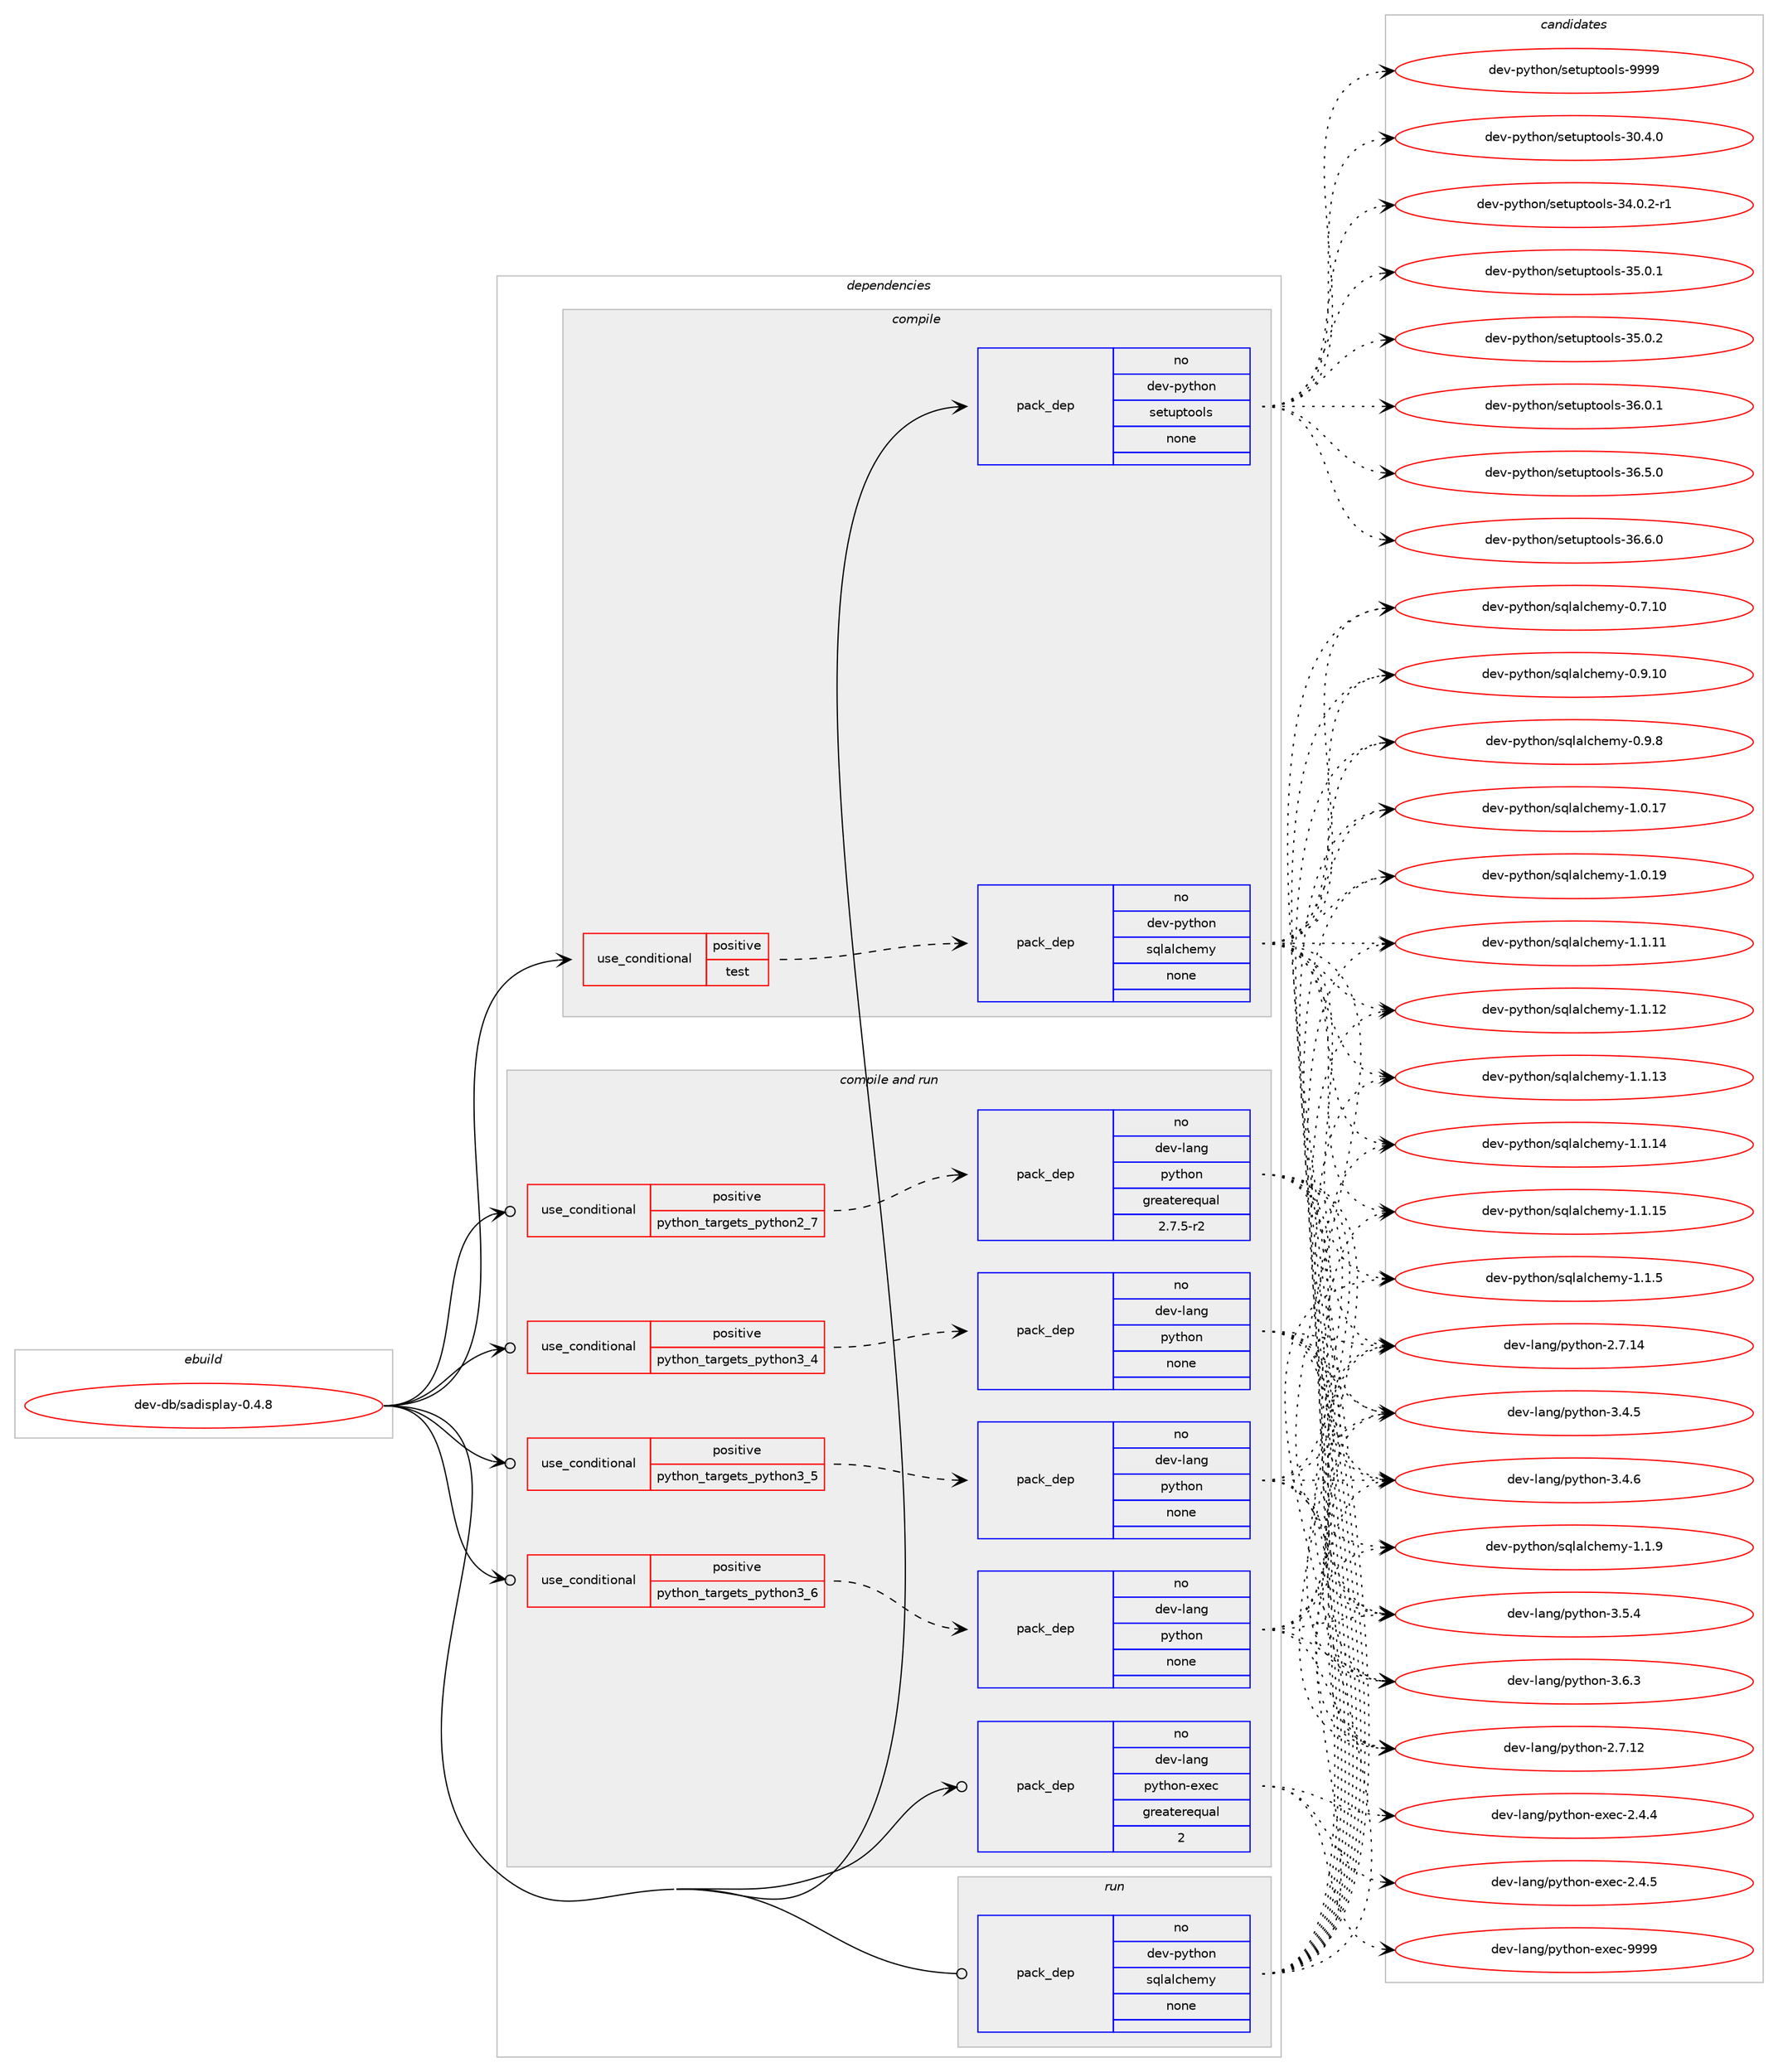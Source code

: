 digraph prolog {

# *************
# Graph options
# *************

newrank=true;
concentrate=true;
compound=true;
graph [rankdir=LR,fontname=Helvetica,fontsize=10,ranksep=1.5];#, ranksep=2.5, nodesep=0.2];
edge  [arrowhead=vee];
node  [fontname=Helvetica,fontsize=10];

# **********
# The ebuild
# **********

subgraph cluster_leftcol {
color=gray;
rank=same;
label=<<i>ebuild</i>>;
id [label="dev-db/sadisplay-0.4.8", color=red, width=4, href="../dev-db/sadisplay-0.4.8.svg"];
}

# ****************
# The dependencies
# ****************

subgraph cluster_midcol {
color=gray;
label=<<i>dependencies</i>>;
subgraph cluster_compile {
fillcolor="#eeeeee";
style=filled;
label=<<i>compile</i>>;
subgraph cond17356 {
dependency70861 [label=<<TABLE BORDER="0" CELLBORDER="1" CELLSPACING="0" CELLPADDING="4"><TR><TD ROWSPAN="3" CELLPADDING="10">use_conditional</TD></TR><TR><TD>positive</TD></TR><TR><TD>test</TD></TR></TABLE>>, shape=none, color=red];
subgraph pack51948 {
dependency70862 [label=<<TABLE BORDER="0" CELLBORDER="1" CELLSPACING="0" CELLPADDING="4" WIDTH="220"><TR><TD ROWSPAN="6" CELLPADDING="30">pack_dep</TD></TR><TR><TD WIDTH="110">no</TD></TR><TR><TD>dev-python</TD></TR><TR><TD>sqlalchemy</TD></TR><TR><TD>none</TD></TR><TR><TD></TD></TR></TABLE>>, shape=none, color=blue];
}
dependency70861:e -> dependency70862:w [weight=20,style="dashed",arrowhead="vee"];
}
id:e -> dependency70861:w [weight=20,style="solid",arrowhead="vee"];
subgraph pack51949 {
dependency70863 [label=<<TABLE BORDER="0" CELLBORDER="1" CELLSPACING="0" CELLPADDING="4" WIDTH="220"><TR><TD ROWSPAN="6" CELLPADDING="30">pack_dep</TD></TR><TR><TD WIDTH="110">no</TD></TR><TR><TD>dev-python</TD></TR><TR><TD>setuptools</TD></TR><TR><TD>none</TD></TR><TR><TD></TD></TR></TABLE>>, shape=none, color=blue];
}
id:e -> dependency70863:w [weight=20,style="solid",arrowhead="vee"];
}
subgraph cluster_compileandrun {
fillcolor="#eeeeee";
style=filled;
label=<<i>compile and run</i>>;
subgraph cond17357 {
dependency70864 [label=<<TABLE BORDER="0" CELLBORDER="1" CELLSPACING="0" CELLPADDING="4"><TR><TD ROWSPAN="3" CELLPADDING="10">use_conditional</TD></TR><TR><TD>positive</TD></TR><TR><TD>python_targets_python2_7</TD></TR></TABLE>>, shape=none, color=red];
subgraph pack51950 {
dependency70865 [label=<<TABLE BORDER="0" CELLBORDER="1" CELLSPACING="0" CELLPADDING="4" WIDTH="220"><TR><TD ROWSPAN="6" CELLPADDING="30">pack_dep</TD></TR><TR><TD WIDTH="110">no</TD></TR><TR><TD>dev-lang</TD></TR><TR><TD>python</TD></TR><TR><TD>greaterequal</TD></TR><TR><TD>2.7.5-r2</TD></TR></TABLE>>, shape=none, color=blue];
}
dependency70864:e -> dependency70865:w [weight=20,style="dashed",arrowhead="vee"];
}
id:e -> dependency70864:w [weight=20,style="solid",arrowhead="odotvee"];
subgraph cond17358 {
dependency70866 [label=<<TABLE BORDER="0" CELLBORDER="1" CELLSPACING="0" CELLPADDING="4"><TR><TD ROWSPAN="3" CELLPADDING="10">use_conditional</TD></TR><TR><TD>positive</TD></TR><TR><TD>python_targets_python3_4</TD></TR></TABLE>>, shape=none, color=red];
subgraph pack51951 {
dependency70867 [label=<<TABLE BORDER="0" CELLBORDER="1" CELLSPACING="0" CELLPADDING="4" WIDTH="220"><TR><TD ROWSPAN="6" CELLPADDING="30">pack_dep</TD></TR><TR><TD WIDTH="110">no</TD></TR><TR><TD>dev-lang</TD></TR><TR><TD>python</TD></TR><TR><TD>none</TD></TR><TR><TD></TD></TR></TABLE>>, shape=none, color=blue];
}
dependency70866:e -> dependency70867:w [weight=20,style="dashed",arrowhead="vee"];
}
id:e -> dependency70866:w [weight=20,style="solid",arrowhead="odotvee"];
subgraph cond17359 {
dependency70868 [label=<<TABLE BORDER="0" CELLBORDER="1" CELLSPACING="0" CELLPADDING="4"><TR><TD ROWSPAN="3" CELLPADDING="10">use_conditional</TD></TR><TR><TD>positive</TD></TR><TR><TD>python_targets_python3_5</TD></TR></TABLE>>, shape=none, color=red];
subgraph pack51952 {
dependency70869 [label=<<TABLE BORDER="0" CELLBORDER="1" CELLSPACING="0" CELLPADDING="4" WIDTH="220"><TR><TD ROWSPAN="6" CELLPADDING="30">pack_dep</TD></TR><TR><TD WIDTH="110">no</TD></TR><TR><TD>dev-lang</TD></TR><TR><TD>python</TD></TR><TR><TD>none</TD></TR><TR><TD></TD></TR></TABLE>>, shape=none, color=blue];
}
dependency70868:e -> dependency70869:w [weight=20,style="dashed",arrowhead="vee"];
}
id:e -> dependency70868:w [weight=20,style="solid",arrowhead="odotvee"];
subgraph cond17360 {
dependency70870 [label=<<TABLE BORDER="0" CELLBORDER="1" CELLSPACING="0" CELLPADDING="4"><TR><TD ROWSPAN="3" CELLPADDING="10">use_conditional</TD></TR><TR><TD>positive</TD></TR><TR><TD>python_targets_python3_6</TD></TR></TABLE>>, shape=none, color=red];
subgraph pack51953 {
dependency70871 [label=<<TABLE BORDER="0" CELLBORDER="1" CELLSPACING="0" CELLPADDING="4" WIDTH="220"><TR><TD ROWSPAN="6" CELLPADDING="30">pack_dep</TD></TR><TR><TD WIDTH="110">no</TD></TR><TR><TD>dev-lang</TD></TR><TR><TD>python</TD></TR><TR><TD>none</TD></TR><TR><TD></TD></TR></TABLE>>, shape=none, color=blue];
}
dependency70870:e -> dependency70871:w [weight=20,style="dashed",arrowhead="vee"];
}
id:e -> dependency70870:w [weight=20,style="solid",arrowhead="odotvee"];
subgraph pack51954 {
dependency70872 [label=<<TABLE BORDER="0" CELLBORDER="1" CELLSPACING="0" CELLPADDING="4" WIDTH="220"><TR><TD ROWSPAN="6" CELLPADDING="30">pack_dep</TD></TR><TR><TD WIDTH="110">no</TD></TR><TR><TD>dev-lang</TD></TR><TR><TD>python-exec</TD></TR><TR><TD>greaterequal</TD></TR><TR><TD>2</TD></TR></TABLE>>, shape=none, color=blue];
}
id:e -> dependency70872:w [weight=20,style="solid",arrowhead="odotvee"];
}
subgraph cluster_run {
fillcolor="#eeeeee";
style=filled;
label=<<i>run</i>>;
subgraph pack51955 {
dependency70873 [label=<<TABLE BORDER="0" CELLBORDER="1" CELLSPACING="0" CELLPADDING="4" WIDTH="220"><TR><TD ROWSPAN="6" CELLPADDING="30">pack_dep</TD></TR><TR><TD WIDTH="110">no</TD></TR><TR><TD>dev-python</TD></TR><TR><TD>sqlalchemy</TD></TR><TR><TD>none</TD></TR><TR><TD></TD></TR></TABLE>>, shape=none, color=blue];
}
id:e -> dependency70873:w [weight=20,style="solid",arrowhead="odot"];
}
}

# **************
# The candidates
# **************

subgraph cluster_choices {
rank=same;
color=gray;
label=<<i>candidates</i>>;

subgraph choice51948 {
color=black;
nodesep=1;
choice1001011184511212111610411111047115113108971089910410110912145484655464948 [label="dev-python/sqlalchemy-0.7.10", color=red, width=4,href="../dev-python/sqlalchemy-0.7.10.svg"];
choice1001011184511212111610411111047115113108971089910410110912145484657464948 [label="dev-python/sqlalchemy-0.9.10", color=red, width=4,href="../dev-python/sqlalchemy-0.9.10.svg"];
choice10010111845112121116104111110471151131089710899104101109121454846574656 [label="dev-python/sqlalchemy-0.9.8", color=red, width=4,href="../dev-python/sqlalchemy-0.9.8.svg"];
choice1001011184511212111610411111047115113108971089910410110912145494648464955 [label="dev-python/sqlalchemy-1.0.17", color=red, width=4,href="../dev-python/sqlalchemy-1.0.17.svg"];
choice1001011184511212111610411111047115113108971089910410110912145494648464957 [label="dev-python/sqlalchemy-1.0.19", color=red, width=4,href="../dev-python/sqlalchemy-1.0.19.svg"];
choice1001011184511212111610411111047115113108971089910410110912145494649464949 [label="dev-python/sqlalchemy-1.1.11", color=red, width=4,href="../dev-python/sqlalchemy-1.1.11.svg"];
choice1001011184511212111610411111047115113108971089910410110912145494649464950 [label="dev-python/sqlalchemy-1.1.12", color=red, width=4,href="../dev-python/sqlalchemy-1.1.12.svg"];
choice1001011184511212111610411111047115113108971089910410110912145494649464951 [label="dev-python/sqlalchemy-1.1.13", color=red, width=4,href="../dev-python/sqlalchemy-1.1.13.svg"];
choice1001011184511212111610411111047115113108971089910410110912145494649464952 [label="dev-python/sqlalchemy-1.1.14", color=red, width=4,href="../dev-python/sqlalchemy-1.1.14.svg"];
choice1001011184511212111610411111047115113108971089910410110912145494649464953 [label="dev-python/sqlalchemy-1.1.15", color=red, width=4,href="../dev-python/sqlalchemy-1.1.15.svg"];
choice10010111845112121116104111110471151131089710899104101109121454946494653 [label="dev-python/sqlalchemy-1.1.5", color=red, width=4,href="../dev-python/sqlalchemy-1.1.5.svg"];
choice10010111845112121116104111110471151131089710899104101109121454946494657 [label="dev-python/sqlalchemy-1.1.9", color=red, width=4,href="../dev-python/sqlalchemy-1.1.9.svg"];
dependency70862:e -> choice1001011184511212111610411111047115113108971089910410110912145484655464948:w [style=dotted,weight="100"];
dependency70862:e -> choice1001011184511212111610411111047115113108971089910410110912145484657464948:w [style=dotted,weight="100"];
dependency70862:e -> choice10010111845112121116104111110471151131089710899104101109121454846574656:w [style=dotted,weight="100"];
dependency70862:e -> choice1001011184511212111610411111047115113108971089910410110912145494648464955:w [style=dotted,weight="100"];
dependency70862:e -> choice1001011184511212111610411111047115113108971089910410110912145494648464957:w [style=dotted,weight="100"];
dependency70862:e -> choice1001011184511212111610411111047115113108971089910410110912145494649464949:w [style=dotted,weight="100"];
dependency70862:e -> choice1001011184511212111610411111047115113108971089910410110912145494649464950:w [style=dotted,weight="100"];
dependency70862:e -> choice1001011184511212111610411111047115113108971089910410110912145494649464951:w [style=dotted,weight="100"];
dependency70862:e -> choice1001011184511212111610411111047115113108971089910410110912145494649464952:w [style=dotted,weight="100"];
dependency70862:e -> choice1001011184511212111610411111047115113108971089910410110912145494649464953:w [style=dotted,weight="100"];
dependency70862:e -> choice10010111845112121116104111110471151131089710899104101109121454946494653:w [style=dotted,weight="100"];
dependency70862:e -> choice10010111845112121116104111110471151131089710899104101109121454946494657:w [style=dotted,weight="100"];
}
subgraph choice51949 {
color=black;
nodesep=1;
choice100101118451121211161041111104711510111611711211611111110811545514846524648 [label="dev-python/setuptools-30.4.0", color=red, width=4,href="../dev-python/setuptools-30.4.0.svg"];
choice1001011184511212111610411111047115101116117112116111111108115455152464846504511449 [label="dev-python/setuptools-34.0.2-r1", color=red, width=4,href="../dev-python/setuptools-34.0.2-r1.svg"];
choice100101118451121211161041111104711510111611711211611111110811545515346484649 [label="dev-python/setuptools-35.0.1", color=red, width=4,href="../dev-python/setuptools-35.0.1.svg"];
choice100101118451121211161041111104711510111611711211611111110811545515346484650 [label="dev-python/setuptools-35.0.2", color=red, width=4,href="../dev-python/setuptools-35.0.2.svg"];
choice100101118451121211161041111104711510111611711211611111110811545515446484649 [label="dev-python/setuptools-36.0.1", color=red, width=4,href="../dev-python/setuptools-36.0.1.svg"];
choice100101118451121211161041111104711510111611711211611111110811545515446534648 [label="dev-python/setuptools-36.5.0", color=red, width=4,href="../dev-python/setuptools-36.5.0.svg"];
choice100101118451121211161041111104711510111611711211611111110811545515446544648 [label="dev-python/setuptools-36.6.0", color=red, width=4,href="../dev-python/setuptools-36.6.0.svg"];
choice10010111845112121116104111110471151011161171121161111111081154557575757 [label="dev-python/setuptools-9999", color=red, width=4,href="../dev-python/setuptools-9999.svg"];
dependency70863:e -> choice100101118451121211161041111104711510111611711211611111110811545514846524648:w [style=dotted,weight="100"];
dependency70863:e -> choice1001011184511212111610411111047115101116117112116111111108115455152464846504511449:w [style=dotted,weight="100"];
dependency70863:e -> choice100101118451121211161041111104711510111611711211611111110811545515346484649:w [style=dotted,weight="100"];
dependency70863:e -> choice100101118451121211161041111104711510111611711211611111110811545515346484650:w [style=dotted,weight="100"];
dependency70863:e -> choice100101118451121211161041111104711510111611711211611111110811545515446484649:w [style=dotted,weight="100"];
dependency70863:e -> choice100101118451121211161041111104711510111611711211611111110811545515446534648:w [style=dotted,weight="100"];
dependency70863:e -> choice100101118451121211161041111104711510111611711211611111110811545515446544648:w [style=dotted,weight="100"];
dependency70863:e -> choice10010111845112121116104111110471151011161171121161111111081154557575757:w [style=dotted,weight="100"];
}
subgraph choice51950 {
color=black;
nodesep=1;
choice10010111845108971101034711212111610411111045504655464950 [label="dev-lang/python-2.7.12", color=red, width=4,href="../dev-lang/python-2.7.12.svg"];
choice10010111845108971101034711212111610411111045504655464952 [label="dev-lang/python-2.7.14", color=red, width=4,href="../dev-lang/python-2.7.14.svg"];
choice100101118451089711010347112121116104111110455146524653 [label="dev-lang/python-3.4.5", color=red, width=4,href="../dev-lang/python-3.4.5.svg"];
choice100101118451089711010347112121116104111110455146524654 [label="dev-lang/python-3.4.6", color=red, width=4,href="../dev-lang/python-3.4.6.svg"];
choice100101118451089711010347112121116104111110455146534652 [label="dev-lang/python-3.5.4", color=red, width=4,href="../dev-lang/python-3.5.4.svg"];
choice100101118451089711010347112121116104111110455146544651 [label="dev-lang/python-3.6.3", color=red, width=4,href="../dev-lang/python-3.6.3.svg"];
dependency70865:e -> choice10010111845108971101034711212111610411111045504655464950:w [style=dotted,weight="100"];
dependency70865:e -> choice10010111845108971101034711212111610411111045504655464952:w [style=dotted,weight="100"];
dependency70865:e -> choice100101118451089711010347112121116104111110455146524653:w [style=dotted,weight="100"];
dependency70865:e -> choice100101118451089711010347112121116104111110455146524654:w [style=dotted,weight="100"];
dependency70865:e -> choice100101118451089711010347112121116104111110455146534652:w [style=dotted,weight="100"];
dependency70865:e -> choice100101118451089711010347112121116104111110455146544651:w [style=dotted,weight="100"];
}
subgraph choice51951 {
color=black;
nodesep=1;
choice10010111845108971101034711212111610411111045504655464950 [label="dev-lang/python-2.7.12", color=red, width=4,href="../dev-lang/python-2.7.12.svg"];
choice10010111845108971101034711212111610411111045504655464952 [label="dev-lang/python-2.7.14", color=red, width=4,href="../dev-lang/python-2.7.14.svg"];
choice100101118451089711010347112121116104111110455146524653 [label="dev-lang/python-3.4.5", color=red, width=4,href="../dev-lang/python-3.4.5.svg"];
choice100101118451089711010347112121116104111110455146524654 [label="dev-lang/python-3.4.6", color=red, width=4,href="../dev-lang/python-3.4.6.svg"];
choice100101118451089711010347112121116104111110455146534652 [label="dev-lang/python-3.5.4", color=red, width=4,href="../dev-lang/python-3.5.4.svg"];
choice100101118451089711010347112121116104111110455146544651 [label="dev-lang/python-3.6.3", color=red, width=4,href="../dev-lang/python-3.6.3.svg"];
dependency70867:e -> choice10010111845108971101034711212111610411111045504655464950:w [style=dotted,weight="100"];
dependency70867:e -> choice10010111845108971101034711212111610411111045504655464952:w [style=dotted,weight="100"];
dependency70867:e -> choice100101118451089711010347112121116104111110455146524653:w [style=dotted,weight="100"];
dependency70867:e -> choice100101118451089711010347112121116104111110455146524654:w [style=dotted,weight="100"];
dependency70867:e -> choice100101118451089711010347112121116104111110455146534652:w [style=dotted,weight="100"];
dependency70867:e -> choice100101118451089711010347112121116104111110455146544651:w [style=dotted,weight="100"];
}
subgraph choice51952 {
color=black;
nodesep=1;
choice10010111845108971101034711212111610411111045504655464950 [label="dev-lang/python-2.7.12", color=red, width=4,href="../dev-lang/python-2.7.12.svg"];
choice10010111845108971101034711212111610411111045504655464952 [label="dev-lang/python-2.7.14", color=red, width=4,href="../dev-lang/python-2.7.14.svg"];
choice100101118451089711010347112121116104111110455146524653 [label="dev-lang/python-3.4.5", color=red, width=4,href="../dev-lang/python-3.4.5.svg"];
choice100101118451089711010347112121116104111110455146524654 [label="dev-lang/python-3.4.6", color=red, width=4,href="../dev-lang/python-3.4.6.svg"];
choice100101118451089711010347112121116104111110455146534652 [label="dev-lang/python-3.5.4", color=red, width=4,href="../dev-lang/python-3.5.4.svg"];
choice100101118451089711010347112121116104111110455146544651 [label="dev-lang/python-3.6.3", color=red, width=4,href="../dev-lang/python-3.6.3.svg"];
dependency70869:e -> choice10010111845108971101034711212111610411111045504655464950:w [style=dotted,weight="100"];
dependency70869:e -> choice10010111845108971101034711212111610411111045504655464952:w [style=dotted,weight="100"];
dependency70869:e -> choice100101118451089711010347112121116104111110455146524653:w [style=dotted,weight="100"];
dependency70869:e -> choice100101118451089711010347112121116104111110455146524654:w [style=dotted,weight="100"];
dependency70869:e -> choice100101118451089711010347112121116104111110455146534652:w [style=dotted,weight="100"];
dependency70869:e -> choice100101118451089711010347112121116104111110455146544651:w [style=dotted,weight="100"];
}
subgraph choice51953 {
color=black;
nodesep=1;
choice10010111845108971101034711212111610411111045504655464950 [label="dev-lang/python-2.7.12", color=red, width=4,href="../dev-lang/python-2.7.12.svg"];
choice10010111845108971101034711212111610411111045504655464952 [label="dev-lang/python-2.7.14", color=red, width=4,href="../dev-lang/python-2.7.14.svg"];
choice100101118451089711010347112121116104111110455146524653 [label="dev-lang/python-3.4.5", color=red, width=4,href="../dev-lang/python-3.4.5.svg"];
choice100101118451089711010347112121116104111110455146524654 [label="dev-lang/python-3.4.6", color=red, width=4,href="../dev-lang/python-3.4.6.svg"];
choice100101118451089711010347112121116104111110455146534652 [label="dev-lang/python-3.5.4", color=red, width=4,href="../dev-lang/python-3.5.4.svg"];
choice100101118451089711010347112121116104111110455146544651 [label="dev-lang/python-3.6.3", color=red, width=4,href="../dev-lang/python-3.6.3.svg"];
dependency70871:e -> choice10010111845108971101034711212111610411111045504655464950:w [style=dotted,weight="100"];
dependency70871:e -> choice10010111845108971101034711212111610411111045504655464952:w [style=dotted,weight="100"];
dependency70871:e -> choice100101118451089711010347112121116104111110455146524653:w [style=dotted,weight="100"];
dependency70871:e -> choice100101118451089711010347112121116104111110455146524654:w [style=dotted,weight="100"];
dependency70871:e -> choice100101118451089711010347112121116104111110455146534652:w [style=dotted,weight="100"];
dependency70871:e -> choice100101118451089711010347112121116104111110455146544651:w [style=dotted,weight="100"];
}
subgraph choice51954 {
color=black;
nodesep=1;
choice1001011184510897110103471121211161041111104510112010199455046524652 [label="dev-lang/python-exec-2.4.4", color=red, width=4,href="../dev-lang/python-exec-2.4.4.svg"];
choice1001011184510897110103471121211161041111104510112010199455046524653 [label="dev-lang/python-exec-2.4.5", color=red, width=4,href="../dev-lang/python-exec-2.4.5.svg"];
choice10010111845108971101034711212111610411111045101120101994557575757 [label="dev-lang/python-exec-9999", color=red, width=4,href="../dev-lang/python-exec-9999.svg"];
dependency70872:e -> choice1001011184510897110103471121211161041111104510112010199455046524652:w [style=dotted,weight="100"];
dependency70872:e -> choice1001011184510897110103471121211161041111104510112010199455046524653:w [style=dotted,weight="100"];
dependency70872:e -> choice10010111845108971101034711212111610411111045101120101994557575757:w [style=dotted,weight="100"];
}
subgraph choice51955 {
color=black;
nodesep=1;
choice1001011184511212111610411111047115113108971089910410110912145484655464948 [label="dev-python/sqlalchemy-0.7.10", color=red, width=4,href="../dev-python/sqlalchemy-0.7.10.svg"];
choice1001011184511212111610411111047115113108971089910410110912145484657464948 [label="dev-python/sqlalchemy-0.9.10", color=red, width=4,href="../dev-python/sqlalchemy-0.9.10.svg"];
choice10010111845112121116104111110471151131089710899104101109121454846574656 [label="dev-python/sqlalchemy-0.9.8", color=red, width=4,href="../dev-python/sqlalchemy-0.9.8.svg"];
choice1001011184511212111610411111047115113108971089910410110912145494648464955 [label="dev-python/sqlalchemy-1.0.17", color=red, width=4,href="../dev-python/sqlalchemy-1.0.17.svg"];
choice1001011184511212111610411111047115113108971089910410110912145494648464957 [label="dev-python/sqlalchemy-1.0.19", color=red, width=4,href="../dev-python/sqlalchemy-1.0.19.svg"];
choice1001011184511212111610411111047115113108971089910410110912145494649464949 [label="dev-python/sqlalchemy-1.1.11", color=red, width=4,href="../dev-python/sqlalchemy-1.1.11.svg"];
choice1001011184511212111610411111047115113108971089910410110912145494649464950 [label="dev-python/sqlalchemy-1.1.12", color=red, width=4,href="../dev-python/sqlalchemy-1.1.12.svg"];
choice1001011184511212111610411111047115113108971089910410110912145494649464951 [label="dev-python/sqlalchemy-1.1.13", color=red, width=4,href="../dev-python/sqlalchemy-1.1.13.svg"];
choice1001011184511212111610411111047115113108971089910410110912145494649464952 [label="dev-python/sqlalchemy-1.1.14", color=red, width=4,href="../dev-python/sqlalchemy-1.1.14.svg"];
choice1001011184511212111610411111047115113108971089910410110912145494649464953 [label="dev-python/sqlalchemy-1.1.15", color=red, width=4,href="../dev-python/sqlalchemy-1.1.15.svg"];
choice10010111845112121116104111110471151131089710899104101109121454946494653 [label="dev-python/sqlalchemy-1.1.5", color=red, width=4,href="../dev-python/sqlalchemy-1.1.5.svg"];
choice10010111845112121116104111110471151131089710899104101109121454946494657 [label="dev-python/sqlalchemy-1.1.9", color=red, width=4,href="../dev-python/sqlalchemy-1.1.9.svg"];
dependency70873:e -> choice1001011184511212111610411111047115113108971089910410110912145484655464948:w [style=dotted,weight="100"];
dependency70873:e -> choice1001011184511212111610411111047115113108971089910410110912145484657464948:w [style=dotted,weight="100"];
dependency70873:e -> choice10010111845112121116104111110471151131089710899104101109121454846574656:w [style=dotted,weight="100"];
dependency70873:e -> choice1001011184511212111610411111047115113108971089910410110912145494648464955:w [style=dotted,weight="100"];
dependency70873:e -> choice1001011184511212111610411111047115113108971089910410110912145494648464957:w [style=dotted,weight="100"];
dependency70873:e -> choice1001011184511212111610411111047115113108971089910410110912145494649464949:w [style=dotted,weight="100"];
dependency70873:e -> choice1001011184511212111610411111047115113108971089910410110912145494649464950:w [style=dotted,weight="100"];
dependency70873:e -> choice1001011184511212111610411111047115113108971089910410110912145494649464951:w [style=dotted,weight="100"];
dependency70873:e -> choice1001011184511212111610411111047115113108971089910410110912145494649464952:w [style=dotted,weight="100"];
dependency70873:e -> choice1001011184511212111610411111047115113108971089910410110912145494649464953:w [style=dotted,weight="100"];
dependency70873:e -> choice10010111845112121116104111110471151131089710899104101109121454946494653:w [style=dotted,weight="100"];
dependency70873:e -> choice10010111845112121116104111110471151131089710899104101109121454946494657:w [style=dotted,weight="100"];
}
}

}
